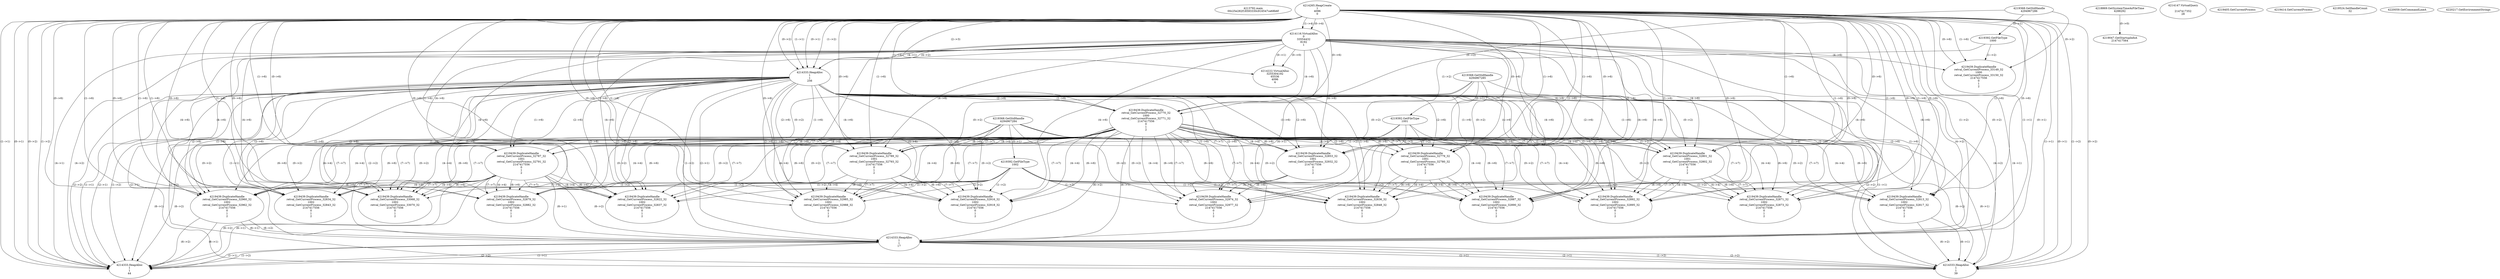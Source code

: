 // Global SCDG with merge call
digraph {
	0 [label="4213792.main
00c25e282f18593330c916547ce68b6f"]
	1 [label="4214265.HeapCreate
1
4096
0"]
	2 [label="4218869.GetSystemTimeAsFileTime
4288292"]
	3 [label="4214116.VirtualAlloc
0
33554432
8192
1"]
	1 -> 3 [label="(1-->4)"]
	1 -> 3 [label="(0-->4)"]
	4 [label="4214147.VirtualQuery

2147417352
28"]
	5 [label="4214222.VirtualAlloc
3255304192
65536
4096
4"]
	3 -> 5 [label="(0-->1)"]
	1 -> 5 [label="(2-->3)"]
	3 -> 5 [label="(0-->0)"]
	6 [label="4219047.GetStartupInfoA
2147417564"]
	2 -> 6 [label="(0-->0)"]
	7 [label="4219368.GetStdHandle
4294967286"]
	8 [label="4219392.GetFileType
1000"]
	7 -> 8 [label="(0-->1)"]
	9 [label="4219405.GetCurrentProcess
"]
	10 [label="4219414.GetCurrentProcess
"]
	11 [label="4219439.DuplicateHandle
retval_GetCurrentProcess_33149_32
1000
retval_GetCurrentProcess_33150_32
2147417556
0
1
2"]
	7 -> 11 [label="(0-->2)"]
	8 -> 11 [label="(1-->2)"]
	1 -> 11 [label="(1-->6)"]
	1 -> 11 [label="(0-->6)"]
	3 -> 11 [label="(4-->6)"]
	12 [label="4214333.HeapAlloc
1
1
256"]
	1 -> 12 [label="(1-->1)"]
	1 -> 12 [label="(0-->1)"]
	3 -> 12 [label="(4-->1)"]
	1 -> 12 [label="(1-->2)"]
	1 -> 12 [label="(0-->2)"]
	3 -> 12 [label="(4-->2)"]
	13 [label="4219439.DuplicateHandle
retval_GetCurrentProcess_32770_32
1000
retval_GetCurrentProcess_32771_32
2147417556
0
1
2"]
	7 -> 13 [label="(0-->2)"]
	8 -> 13 [label="(1-->2)"]
	1 -> 13 [label="(1-->6)"]
	1 -> 13 [label="(0-->6)"]
	3 -> 13 [label="(4-->6)"]
	12 -> 13 [label="(1-->6)"]
	12 -> 13 [label="(2-->6)"]
	14 [label="4219368.GetStdHandle
4294967285"]
	15 [label="4219392.GetFileType
1001"]
	14 -> 15 [label="(0-->1)"]
	16 [label="4219368.GetStdHandle
4294967284"]
	17 [label="4219392.GetFileType
1002"]
	16 -> 17 [label="(0-->1)"]
	18 [label="4219439.DuplicateHandle
retval_GetCurrentProcess_32834_32
1002
retval_GetCurrentProcess_32843_32
2147417556
0
1
2"]
	16 -> 18 [label="(0-->2)"]
	17 -> 18 [label="(1-->2)"]
	13 -> 18 [label="(4-->4)"]
	1 -> 18 [label="(1-->6)"]
	1 -> 18 [label="(0-->6)"]
	3 -> 18 [label="(4-->6)"]
	12 -> 18 [label="(1-->6)"]
	12 -> 18 [label="(2-->6)"]
	13 -> 18 [label="(6-->6)"]
	13 -> 18 [label="(7-->7)"]
	19 [label="4219524.SetHandleCount
32"]
	20 [label="4220059.GetCommandLineA
"]
	21 [label="4219439.DuplicateHandle
retval_GetCurrentProcess_32787_32
1001
retval_GetCurrentProcess_32791_32
2147417556
0
1
2"]
	14 -> 21 [label="(0-->2)"]
	15 -> 21 [label="(1-->2)"]
	13 -> 21 [label="(4-->4)"]
	1 -> 21 [label="(1-->6)"]
	1 -> 21 [label="(0-->6)"]
	3 -> 21 [label="(4-->6)"]
	12 -> 21 [label="(1-->6)"]
	12 -> 21 [label="(2-->6)"]
	13 -> 21 [label="(6-->6)"]
	13 -> 21 [label="(7-->7)"]
	22 [label="4219439.DuplicateHandle
retval_GetCurrentProcess_32960_32
1002
retval_GetCurrentProcess_32962_32
2147417556
0
1
2"]
	16 -> 22 [label="(0-->2)"]
	17 -> 22 [label="(1-->2)"]
	13 -> 22 [label="(4-->4)"]
	21 -> 22 [label="(4-->4)"]
	1 -> 22 [label="(1-->6)"]
	1 -> 22 [label="(0-->6)"]
	3 -> 22 [label="(4-->6)"]
	12 -> 22 [label="(1-->6)"]
	12 -> 22 [label="(2-->6)"]
	13 -> 22 [label="(6-->6)"]
	21 -> 22 [label="(6-->6)"]
	13 -> 22 [label="(7-->7)"]
	21 -> 22 [label="(7-->7)"]
	23 [label="4214333.HeapAlloc
1
1
17"]
	1 -> 23 [label="(1-->1)"]
	1 -> 23 [label="(0-->1)"]
	3 -> 23 [label="(4-->1)"]
	12 -> 23 [label="(1-->1)"]
	12 -> 23 [label="(2-->1)"]
	13 -> 23 [label="(6-->1)"]
	21 -> 23 [label="(6-->1)"]
	22 -> 23 [label="(6-->1)"]
	1 -> 23 [label="(1-->2)"]
	1 -> 23 [label="(0-->2)"]
	3 -> 23 [label="(4-->2)"]
	12 -> 23 [label="(1-->2)"]
	12 -> 23 [label="(2-->2)"]
	13 -> 23 [label="(6-->2)"]
	21 -> 23 [label="(6-->2)"]
	22 -> 23 [label="(6-->2)"]
	24 [label="4220217.GetEnvironmentStrings
"]
	25 [label="4214333.HeapAlloc
1
1
44"]
	1 -> 25 [label="(1-->1)"]
	1 -> 25 [label="(0-->1)"]
	3 -> 25 [label="(4-->1)"]
	12 -> 25 [label="(1-->1)"]
	12 -> 25 [label="(2-->1)"]
	13 -> 25 [label="(6-->1)"]
	21 -> 25 [label="(6-->1)"]
	22 -> 25 [label="(6-->1)"]
	23 -> 25 [label="(1-->1)"]
	23 -> 25 [label="(2-->1)"]
	1 -> 25 [label="(1-->2)"]
	1 -> 25 [label="(0-->2)"]
	3 -> 25 [label="(4-->2)"]
	12 -> 25 [label="(1-->2)"]
	12 -> 25 [label="(2-->2)"]
	13 -> 25 [label="(6-->2)"]
	21 -> 25 [label="(6-->2)"]
	22 -> 25 [label="(6-->2)"]
	23 -> 25 [label="(1-->2)"]
	23 -> 25 [label="(2-->2)"]
	26 [label="4219439.DuplicateHandle
retval_GetCurrentProcess_32813_32
1002
retval_GetCurrentProcess_32817_32
2147417556
0
1
2"]
	16 -> 26 [label="(0-->2)"]
	17 -> 26 [label="(1-->2)"]
	13 -> 26 [label="(4-->4)"]
	1 -> 26 [label="(1-->6)"]
	1 -> 26 [label="(0-->6)"]
	3 -> 26 [label="(4-->6)"]
	12 -> 26 [label="(1-->6)"]
	12 -> 26 [label="(2-->6)"]
	13 -> 26 [label="(6-->6)"]
	13 -> 26 [label="(7-->7)"]
	27 [label="4214333.HeapAlloc
1
1
39"]
	1 -> 27 [label="(1-->1)"]
	1 -> 27 [label="(0-->1)"]
	3 -> 27 [label="(4-->1)"]
	12 -> 27 [label="(1-->1)"]
	12 -> 27 [label="(2-->1)"]
	13 -> 27 [label="(6-->1)"]
	23 -> 27 [label="(1-->1)"]
	23 -> 27 [label="(2-->1)"]
	26 -> 27 [label="(6-->1)"]
	1 -> 27 [label="(1-->2)"]
	1 -> 27 [label="(0-->2)"]
	3 -> 27 [label="(4-->2)"]
	12 -> 27 [label="(1-->2)"]
	12 -> 27 [label="(2-->2)"]
	13 -> 27 [label="(6-->2)"]
	23 -> 27 [label="(1-->2)"]
	23 -> 27 [label="(2-->2)"]
	26 -> 27 [label="(6-->2)"]
	28 [label="4219439.DuplicateHandle
retval_GetCurrentProcess_32822_32
1002
retval_GetCurrentProcess_32837_32
2147417556
0
1
2"]
	16 -> 28 [label="(0-->2)"]
	17 -> 28 [label="(1-->2)"]
	13 -> 28 [label="(4-->4)"]
	21 -> 28 [label="(4-->4)"]
	1 -> 28 [label="(1-->6)"]
	1 -> 28 [label="(0-->6)"]
	3 -> 28 [label="(4-->6)"]
	12 -> 28 [label="(1-->6)"]
	12 -> 28 [label="(2-->6)"]
	13 -> 28 [label="(6-->6)"]
	21 -> 28 [label="(6-->6)"]
	13 -> 28 [label="(7-->7)"]
	21 -> 28 [label="(7-->7)"]
	29 [label="4219439.DuplicateHandle
retval_GetCurrentProcess_32779_32
1001
retval_GetCurrentProcess_32780_32
2147417556
0
1
2"]
	14 -> 29 [label="(0-->2)"]
	15 -> 29 [label="(1-->2)"]
	13 -> 29 [label="(4-->4)"]
	1 -> 29 [label="(1-->6)"]
	1 -> 29 [label="(0-->6)"]
	3 -> 29 [label="(4-->6)"]
	12 -> 29 [label="(1-->6)"]
	12 -> 29 [label="(2-->6)"]
	13 -> 29 [label="(6-->6)"]
	13 -> 29 [label="(7-->7)"]
	30 [label="4219439.DuplicateHandle
retval_GetCurrentProcess_32836_32
1002
retval_GetCurrentProcess_32848_32
2147417556
0
1
2"]
	16 -> 30 [label="(0-->2)"]
	17 -> 30 [label="(1-->2)"]
	13 -> 30 [label="(4-->4)"]
	29 -> 30 [label="(4-->4)"]
	1 -> 30 [label="(1-->6)"]
	1 -> 30 [label="(0-->6)"]
	3 -> 30 [label="(4-->6)"]
	12 -> 30 [label="(1-->6)"]
	12 -> 30 [label="(2-->6)"]
	13 -> 30 [label="(6-->6)"]
	29 -> 30 [label="(6-->6)"]
	13 -> 30 [label="(7-->7)"]
	29 -> 30 [label="(7-->7)"]
	31 [label="4219439.DuplicateHandle
retval_GetCurrentProcess_32879_32
1002
retval_GetCurrentProcess_32882_32
2147417556
0
1
2"]
	16 -> 31 [label="(0-->2)"]
	17 -> 31 [label="(1-->2)"]
	13 -> 31 [label="(4-->4)"]
	21 -> 31 [label="(4-->4)"]
	1 -> 31 [label="(1-->6)"]
	1 -> 31 [label="(0-->6)"]
	3 -> 31 [label="(4-->6)"]
	12 -> 31 [label="(1-->6)"]
	12 -> 31 [label="(2-->6)"]
	13 -> 31 [label="(6-->6)"]
	21 -> 31 [label="(6-->6)"]
	13 -> 31 [label="(7-->7)"]
	21 -> 31 [label="(7-->7)"]
	32 [label="4219439.DuplicateHandle
retval_GetCurrentProcess_32887_32
1002
retval_GetCurrentProcess_32890_32
2147417556
0
1
2"]
	16 -> 32 [label="(0-->2)"]
	17 -> 32 [label="(1-->2)"]
	13 -> 32 [label="(4-->4)"]
	29 -> 32 [label="(4-->4)"]
	1 -> 32 [label="(1-->6)"]
	1 -> 32 [label="(0-->6)"]
	3 -> 32 [label="(4-->6)"]
	12 -> 32 [label="(1-->6)"]
	12 -> 32 [label="(2-->6)"]
	13 -> 32 [label="(6-->6)"]
	29 -> 32 [label="(6-->6)"]
	13 -> 32 [label="(7-->7)"]
	29 -> 32 [label="(7-->7)"]
	33 [label="4219439.DuplicateHandle
retval_GetCurrentProcess_32789_32
1001
retval_GetCurrentProcess_32793_32
2147417556
0
1
2"]
	14 -> 33 [label="(0-->2)"]
	15 -> 33 [label="(1-->2)"]
	13 -> 33 [label="(4-->4)"]
	1 -> 33 [label="(1-->6)"]
	1 -> 33 [label="(0-->6)"]
	3 -> 33 [label="(4-->6)"]
	12 -> 33 [label="(1-->6)"]
	12 -> 33 [label="(2-->6)"]
	13 -> 33 [label="(6-->6)"]
	13 -> 33 [label="(7-->7)"]
	34 [label="4219439.DuplicateHandle
retval_GetCurrentProcess_32916_32
1002
retval_GetCurrentProcess_32918_32
2147417556
0
1
2"]
	16 -> 34 [label="(0-->2)"]
	17 -> 34 [label="(1-->2)"]
	13 -> 34 [label="(4-->4)"]
	33 -> 34 [label="(4-->4)"]
	1 -> 34 [label="(1-->6)"]
	1 -> 34 [label="(0-->6)"]
	3 -> 34 [label="(4-->6)"]
	12 -> 34 [label="(1-->6)"]
	12 -> 34 [label="(2-->6)"]
	13 -> 34 [label="(6-->6)"]
	33 -> 34 [label="(6-->6)"]
	13 -> 34 [label="(7-->7)"]
	33 -> 34 [label="(7-->7)"]
	35 [label="4219439.DuplicateHandle
retval_GetCurrentProcess_32801_32
1001
retval_GetCurrentProcess_32802_32
2147417556
0
1
2"]
	14 -> 35 [label="(0-->2)"]
	15 -> 35 [label="(1-->2)"]
	13 -> 35 [label="(4-->4)"]
	1 -> 35 [label="(1-->6)"]
	1 -> 35 [label="(0-->6)"]
	3 -> 35 [label="(4-->6)"]
	12 -> 35 [label="(1-->6)"]
	12 -> 35 [label="(2-->6)"]
	13 -> 35 [label="(6-->6)"]
	13 -> 35 [label="(7-->7)"]
	36 [label="4219439.DuplicateHandle
retval_GetCurrentProcess_32892_32
1002
retval_GetCurrentProcess_32895_32
2147417556
0
1
2"]
	16 -> 36 [label="(0-->2)"]
	17 -> 36 [label="(1-->2)"]
	13 -> 36 [label="(4-->4)"]
	35 -> 36 [label="(4-->4)"]
	1 -> 36 [label="(1-->6)"]
	1 -> 36 [label="(0-->6)"]
	3 -> 36 [label="(4-->6)"]
	12 -> 36 [label="(1-->6)"]
	12 -> 36 [label="(2-->6)"]
	13 -> 36 [label="(6-->6)"]
	35 -> 36 [label="(6-->6)"]
	13 -> 36 [label="(7-->7)"]
	35 -> 36 [label="(7-->7)"]
	37 [label="4219439.DuplicateHandle
retval_GetCurrentProcess_32871_32
1002
retval_GetCurrentProcess_32873_32
2147417556
0
1
2"]
	16 -> 37 [label="(0-->2)"]
	17 -> 37 [label="(1-->2)"]
	13 -> 37 [label="(4-->4)"]
	35 -> 37 [label="(4-->4)"]
	1 -> 37 [label="(1-->6)"]
	1 -> 37 [label="(0-->6)"]
	3 -> 37 [label="(4-->6)"]
	12 -> 37 [label="(1-->6)"]
	12 -> 37 [label="(2-->6)"]
	13 -> 37 [label="(6-->6)"]
	35 -> 37 [label="(6-->6)"]
	13 -> 37 [label="(7-->7)"]
	35 -> 37 [label="(7-->7)"]
	38 [label="4219439.DuplicateHandle
retval_GetCurrentProcess_32853_32
1001
retval_GetCurrentProcess_32932_32
2147417556
0
1
2"]
	14 -> 38 [label="(0-->2)"]
	15 -> 38 [label="(1-->2)"]
	13 -> 38 [label="(4-->4)"]
	1 -> 38 [label="(1-->6)"]
	1 -> 38 [label="(0-->6)"]
	3 -> 38 [label="(4-->6)"]
	12 -> 38 [label="(1-->6)"]
	12 -> 38 [label="(2-->6)"]
	13 -> 38 [label="(6-->6)"]
	13 -> 38 [label="(7-->7)"]
	39 [label="4219439.DuplicateHandle
retval_GetCurrentProcess_32974_32
1002
retval_GetCurrentProcess_32977_32
2147417556
0
1
2"]
	16 -> 39 [label="(0-->2)"]
	17 -> 39 [label="(1-->2)"]
	13 -> 39 [label="(4-->4)"]
	38 -> 39 [label="(4-->4)"]
	1 -> 39 [label="(1-->6)"]
	1 -> 39 [label="(0-->6)"]
	3 -> 39 [label="(4-->6)"]
	12 -> 39 [label="(1-->6)"]
	12 -> 39 [label="(2-->6)"]
	13 -> 39 [label="(6-->6)"]
	38 -> 39 [label="(6-->6)"]
	13 -> 39 [label="(7-->7)"]
	38 -> 39 [label="(7-->7)"]
	40 [label="4219439.DuplicateHandle
retval_GetCurrentProcess_32985_32
1002
retval_GetCurrentProcess_32988_32
2147417556
0
1
2"]
	16 -> 40 [label="(0-->2)"]
	17 -> 40 [label="(1-->2)"]
	13 -> 40 [label="(4-->4)"]
	33 -> 40 [label="(4-->4)"]
	1 -> 40 [label="(1-->6)"]
	1 -> 40 [label="(0-->6)"]
	3 -> 40 [label="(4-->6)"]
	12 -> 40 [label="(1-->6)"]
	12 -> 40 [label="(2-->6)"]
	13 -> 40 [label="(6-->6)"]
	33 -> 40 [label="(6-->6)"]
	13 -> 40 [label="(7-->7)"]
	33 -> 40 [label="(7-->7)"]
	41 [label="4219439.DuplicateHandle
retval_GetCurrentProcess_33068_32
1002
retval_GetCurrentProcess_33070_32
2147417556
0
1
2"]
	16 -> 41 [label="(0-->2)"]
	17 -> 41 [label="(1-->2)"]
	13 -> 41 [label="(4-->4)"]
	21 -> 41 [label="(4-->4)"]
	1 -> 41 [label="(1-->6)"]
	1 -> 41 [label="(0-->6)"]
	3 -> 41 [label="(4-->6)"]
	12 -> 41 [label="(1-->6)"]
	12 -> 41 [label="(2-->6)"]
	13 -> 41 [label="(6-->6)"]
	21 -> 41 [label="(6-->6)"]
	13 -> 41 [label="(7-->7)"]
	21 -> 41 [label="(7-->7)"]
}
